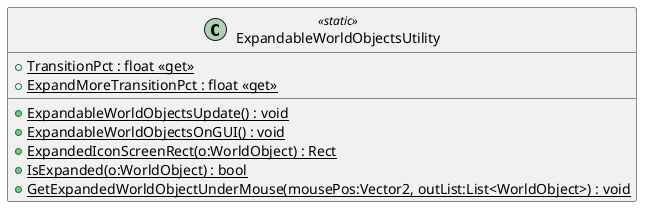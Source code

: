 @startuml
class ExpandableWorldObjectsUtility <<static>> {
    + {static} TransitionPct : float <<get>>
    + {static} ExpandMoreTransitionPct : float <<get>>
    + {static} ExpandableWorldObjectsUpdate() : void
    + {static} ExpandableWorldObjectsOnGUI() : void
    + {static} ExpandedIconScreenRect(o:WorldObject) : Rect
    + {static} IsExpanded(o:WorldObject) : bool
    + {static} GetExpandedWorldObjectUnderMouse(mousePos:Vector2, outList:List<WorldObject>) : void
}
@enduml
